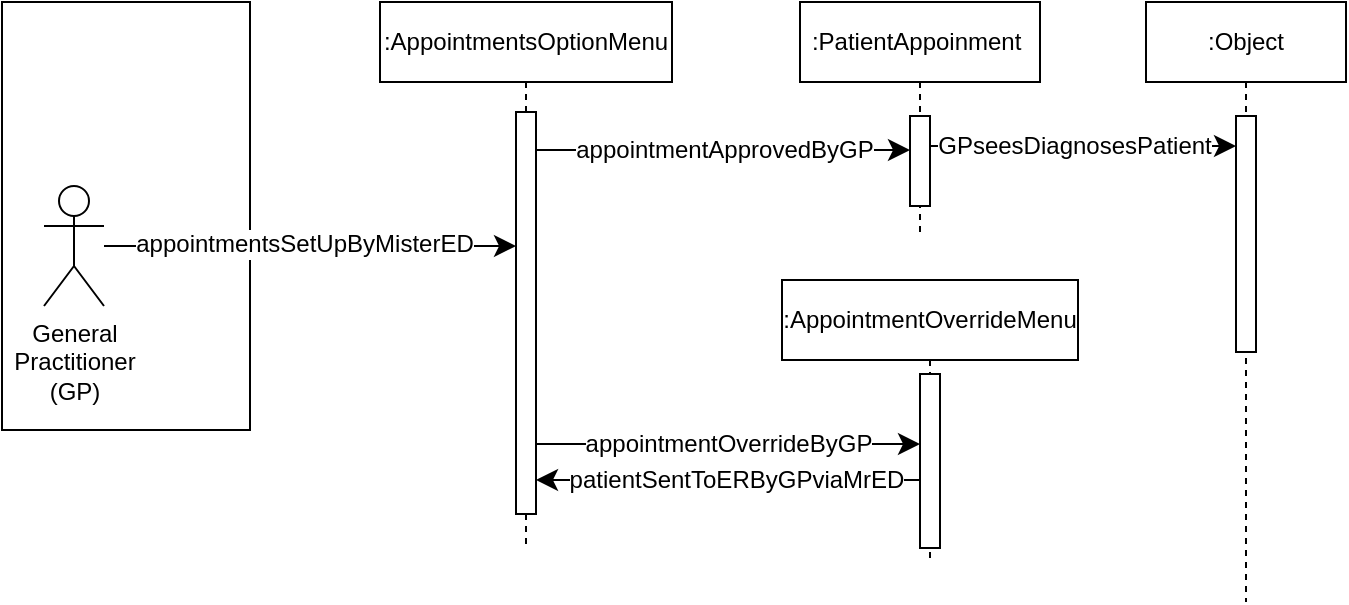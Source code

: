 <mxfile version="24.7.17">
  <diagram name="Page-1" id="2YBvvXClWsGukQMizWep">
    <mxGraphModel dx="552" dy="346" grid="0" gridSize="10" guides="1" tooltips="1" connect="1" arrows="1" fold="1" page="1" pageScale="1" pageWidth="850" pageHeight="1100" background="#ffffff" math="0" shadow="0">
      <root>
        <mxCell id="0" />
        <mxCell id="1" parent="0" />
        <mxCell id="Gdo_oM0bwtRsMLy9Od3A-16" value="" style="rounded=0;whiteSpace=wrap;html=1;" parent="1" vertex="1">
          <mxGeometry x="53" y="40" width="124" height="214" as="geometry" />
        </mxCell>
        <mxCell id="aM9ryv3xv72pqoxQDRHE-1" value=":AppointmentsOptionMenu" style="shape=umlLifeline;perimeter=lifelinePerimeter;whiteSpace=wrap;html=1;container=0;dropTarget=0;collapsible=0;recursiveResize=0;outlineConnect=0;portConstraint=eastwest;newEdgeStyle={&quot;edgeStyle&quot;:&quot;elbowEdgeStyle&quot;,&quot;elbow&quot;:&quot;vertical&quot;,&quot;curved&quot;:0,&quot;rounded&quot;:0};" parent="1" vertex="1">
          <mxGeometry x="242" y="40" width="146" height="274" as="geometry" />
        </mxCell>
        <mxCell id="aM9ryv3xv72pqoxQDRHE-2" value="" style="html=1;points=[];perimeter=orthogonalPerimeter;outlineConnect=0;targetShapes=umlLifeline;portConstraint=eastwest;newEdgeStyle={&quot;edgeStyle&quot;:&quot;elbowEdgeStyle&quot;,&quot;elbow&quot;:&quot;vertical&quot;,&quot;curved&quot;:0,&quot;rounded&quot;:0};" parent="aM9ryv3xv72pqoxQDRHE-1" vertex="1">
          <mxGeometry x="68" y="55" width="10" height="201" as="geometry" />
        </mxCell>
        <mxCell id="aM9ryv3xv72pqoxQDRHE-5" value=":PatientAppoinment&amp;nbsp;" style="shape=umlLifeline;perimeter=lifelinePerimeter;whiteSpace=wrap;html=1;container=0;dropTarget=0;collapsible=0;recursiveResize=0;outlineConnect=0;portConstraint=eastwest;newEdgeStyle={&quot;edgeStyle&quot;:&quot;elbowEdgeStyle&quot;,&quot;elbow&quot;:&quot;vertical&quot;,&quot;curved&quot;:0,&quot;rounded&quot;:0};" parent="1" vertex="1">
          <mxGeometry x="452" y="40" width="120" height="115" as="geometry" />
        </mxCell>
        <mxCell id="aM9ryv3xv72pqoxQDRHE-6" value="" style="html=1;points=[];perimeter=orthogonalPerimeter;outlineConnect=0;targetShapes=umlLifeline;portConstraint=eastwest;newEdgeStyle={&quot;edgeStyle&quot;:&quot;elbowEdgeStyle&quot;,&quot;elbow&quot;:&quot;vertical&quot;,&quot;curved&quot;:0,&quot;rounded&quot;:0};" parent="aM9ryv3xv72pqoxQDRHE-5" vertex="1">
          <mxGeometry x="55" y="57" width="10" height="45" as="geometry" />
        </mxCell>
        <mxCell id="Gdo_oM0bwtRsMLy9Od3A-2" value="appointmentsSetUpByMisterED" style="edgeStyle=none;curved=1;rounded=0;orthogonalLoop=1;jettySize=auto;html=1;fontSize=12;startSize=8;endSize=8;" parent="1" source="Gdo_oM0bwtRsMLy9Od3A-1" target="aM9ryv3xv72pqoxQDRHE-2" edge="1">
          <mxGeometry x="-0.029" y="1" relative="1" as="geometry">
            <mxPoint as="offset" />
          </mxGeometry>
        </mxCell>
        <mxCell id="Gdo_oM0bwtRsMLy9Od3A-1" value="&lt;span style=&quot;font-size: 12px;&quot;&gt;General&lt;/span&gt;&lt;div&gt;&lt;span style=&quot;font-size: 12px;&quot;&gt;Practitioner&lt;/span&gt;&lt;br&gt;&lt;/div&gt;&lt;div&gt;&lt;span style=&quot;font-size: 12px;&quot;&gt;(GP)&lt;/span&gt;&lt;/div&gt;" style="shape=umlActor;verticalLabelPosition=bottom;verticalAlign=top;html=1;outlineConnect=0;" parent="1" vertex="1">
          <mxGeometry x="74" y="132" width="30" height="60" as="geometry" />
        </mxCell>
        <mxCell id="Gdo_oM0bwtRsMLy9Od3A-3" value=":AppointmentOverrideMenu" style="shape=umlLifeline;perimeter=lifelinePerimeter;whiteSpace=wrap;html=1;container=0;dropTarget=0;collapsible=0;recursiveResize=0;outlineConnect=0;portConstraint=eastwest;newEdgeStyle={&quot;edgeStyle&quot;:&quot;elbowEdgeStyle&quot;,&quot;elbow&quot;:&quot;vertical&quot;,&quot;curved&quot;:0,&quot;rounded&quot;:0};" parent="1" vertex="1">
          <mxGeometry x="443" y="179" width="148" height="142" as="geometry" />
        </mxCell>
        <mxCell id="Gdo_oM0bwtRsMLy9Od3A-4" value="" style="html=1;points=[];perimeter=orthogonalPerimeter;outlineConnect=0;targetShapes=umlLifeline;portConstraint=eastwest;newEdgeStyle={&quot;edgeStyle&quot;:&quot;elbowEdgeStyle&quot;,&quot;elbow&quot;:&quot;vertical&quot;,&quot;curved&quot;:0,&quot;rounded&quot;:0};" parent="Gdo_oM0bwtRsMLy9Od3A-3" vertex="1">
          <mxGeometry x="69" y="47" width="10" height="87" as="geometry" />
        </mxCell>
        <mxCell id="Gdo_oM0bwtRsMLy9Od3A-5" value="appointmentOverrideByGP" style="edgeStyle=elbowEdgeStyle;curved=0;rounded=0;orthogonalLoop=1;jettySize=auto;html=1;elbow=vertical;fontSize=12;startSize=8;endSize=8;" parent="1" source="aM9ryv3xv72pqoxQDRHE-2" target="Gdo_oM0bwtRsMLy9Od3A-4" edge="1">
          <mxGeometry relative="1" as="geometry" />
        </mxCell>
        <mxCell id="Gdo_oM0bwtRsMLy9Od3A-6" style="edgeStyle=elbowEdgeStyle;curved=0;rounded=0;orthogonalLoop=1;jettySize=auto;html=1;elbow=vertical;fontSize=12;startSize=8;endSize=8;" parent="1" source="Gdo_oM0bwtRsMLy9Od3A-4" target="aM9ryv3xv72pqoxQDRHE-2" edge="1">
          <mxGeometry relative="1" as="geometry">
            <Array as="points">
              <mxPoint x="392" y="279" />
            </Array>
          </mxGeometry>
        </mxCell>
        <mxCell id="Gdo_oM0bwtRsMLy9Od3A-7" value="patientSentToERByGPviaMrED" style="edgeLabel;html=1;align=center;verticalAlign=middle;resizable=0;points=[];fontSize=12;" parent="Gdo_oM0bwtRsMLy9Od3A-6" vertex="1" connectable="0">
          <mxGeometry x="-0.242" relative="1" as="geometry">
            <mxPoint x="-19" as="offset" />
          </mxGeometry>
        </mxCell>
        <mxCell id="Gdo_oM0bwtRsMLy9Od3A-9" value="appointmentApprovedByGP" style="edgeStyle=elbowEdgeStyle;curved=0;rounded=0;orthogonalLoop=1;jettySize=auto;html=1;elbow=vertical;fontSize=12;startSize=8;endSize=8;" parent="1" source="aM9ryv3xv72pqoxQDRHE-2" target="aM9ryv3xv72pqoxQDRHE-6" edge="1">
          <mxGeometry relative="1" as="geometry">
            <Array as="points">
              <mxPoint x="444" y="114" />
            </Array>
          </mxGeometry>
        </mxCell>
        <mxCell id="Gdo_oM0bwtRsMLy9Od3A-13" value=":Object" style="shape=umlLifeline;perimeter=lifelinePerimeter;whiteSpace=wrap;html=1;container=0;dropTarget=0;collapsible=0;recursiveResize=0;outlineConnect=0;portConstraint=eastwest;newEdgeStyle={&quot;edgeStyle&quot;:&quot;elbowEdgeStyle&quot;,&quot;elbow&quot;:&quot;vertical&quot;,&quot;curved&quot;:0,&quot;rounded&quot;:0};" parent="1" vertex="1">
          <mxGeometry x="625" y="40" width="100" height="300" as="geometry" />
        </mxCell>
        <mxCell id="Gdo_oM0bwtRsMLy9Od3A-14" value="" style="html=1;points=[];perimeter=orthogonalPerimeter;outlineConnect=0;targetShapes=umlLifeline;portConstraint=eastwest;newEdgeStyle={&quot;edgeStyle&quot;:&quot;elbowEdgeStyle&quot;,&quot;elbow&quot;:&quot;vertical&quot;,&quot;curved&quot;:0,&quot;rounded&quot;:0};" parent="Gdo_oM0bwtRsMLy9Od3A-13" vertex="1">
          <mxGeometry x="45" y="57" width="10" height="118" as="geometry" />
        </mxCell>
        <mxCell id="nFOya2OpG1rb1wZ8DCrK-1" value="" style="edgeStyle=elbowEdgeStyle;curved=0;rounded=0;orthogonalLoop=1;jettySize=auto;html=1;elbow=vertical;fontSize=12;startSize=8;endSize=8;" edge="1" parent="1" source="aM9ryv3xv72pqoxQDRHE-6" target="Gdo_oM0bwtRsMLy9Od3A-14">
          <mxGeometry relative="1" as="geometry">
            <Array as="points">
              <mxPoint x="595" y="112" />
            </Array>
          </mxGeometry>
        </mxCell>
        <mxCell id="nFOya2OpG1rb1wZ8DCrK-2" value="GPseesDiagnosesPatient" style="edgeLabel;html=1;align=center;verticalAlign=middle;resizable=0;points=[];fontSize=12;" vertex="1" connectable="0" parent="nFOya2OpG1rb1wZ8DCrK-1">
          <mxGeometry x="0.39" y="1" relative="1" as="geometry">
            <mxPoint x="-35" y="1" as="offset" />
          </mxGeometry>
        </mxCell>
      </root>
    </mxGraphModel>
  </diagram>
</mxfile>
